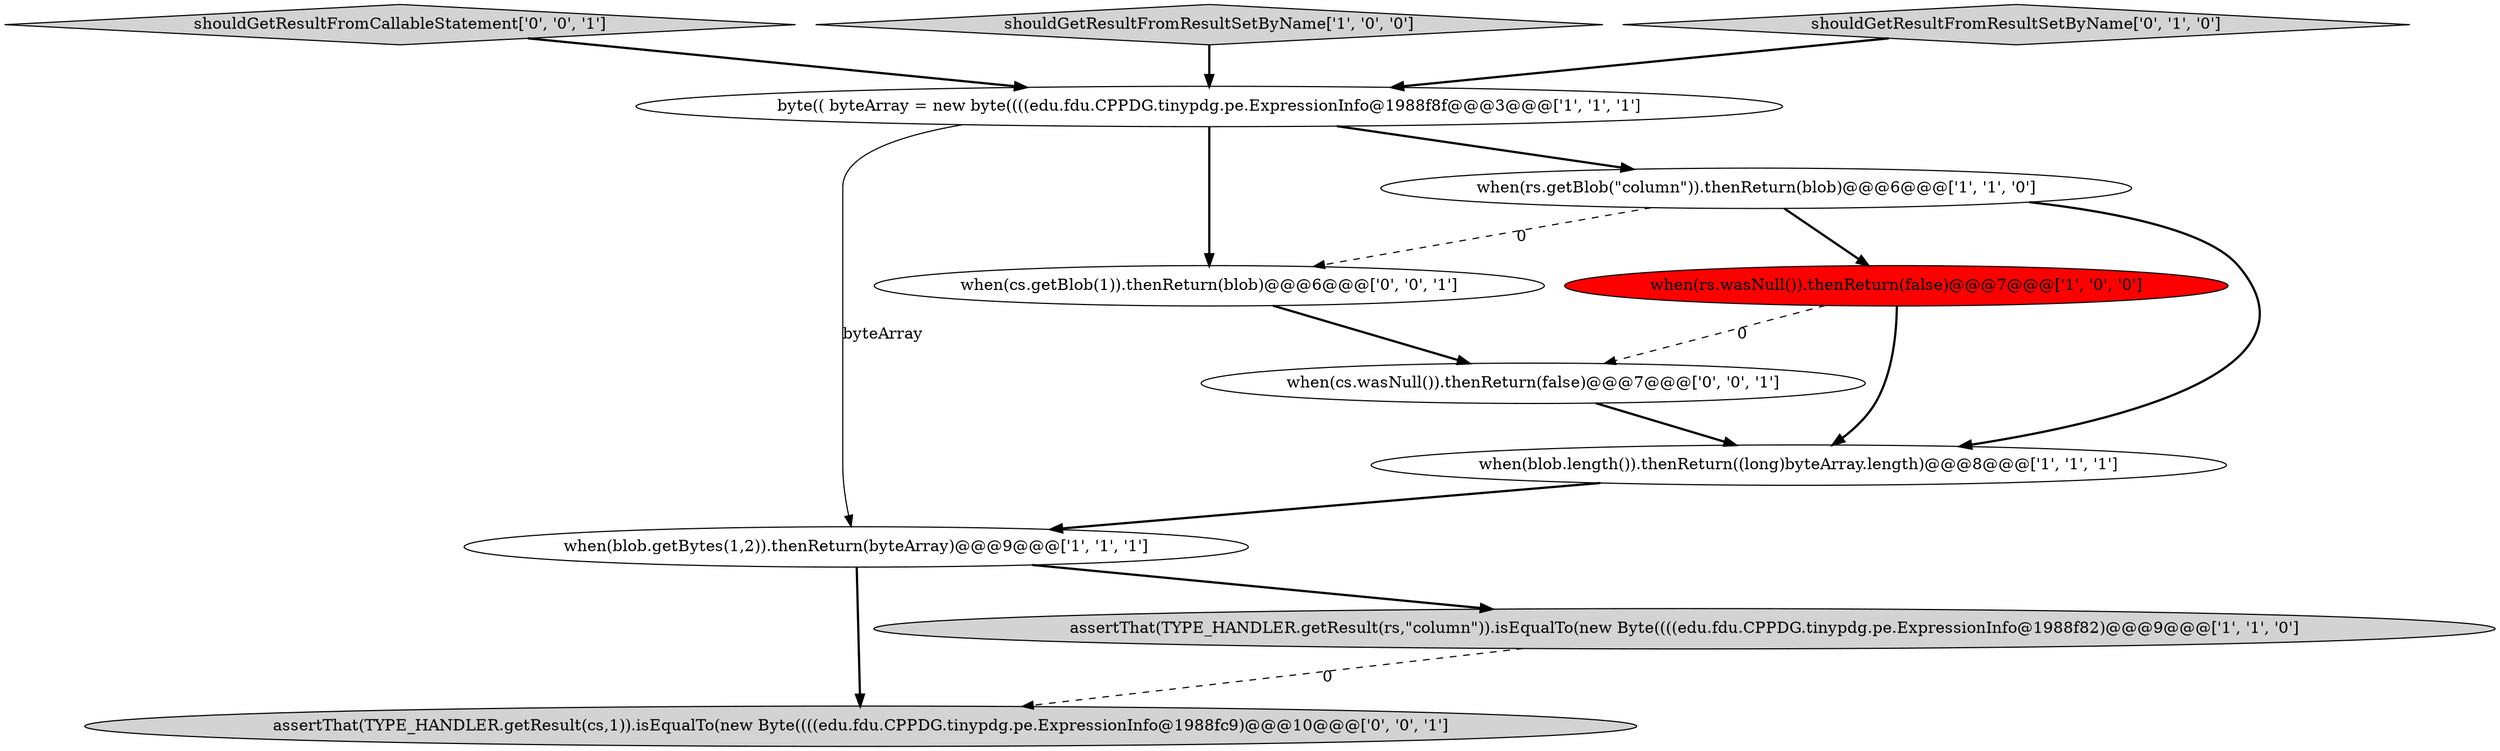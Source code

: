 digraph {
4 [style = filled, label = "when(blob.getBytes(1,2)).thenReturn(byteArray)@@@9@@@['1', '1', '1']", fillcolor = white, shape = ellipse image = "AAA0AAABBB1BBB"];
9 [style = filled, label = "shouldGetResultFromCallableStatement['0', '0', '1']", fillcolor = lightgray, shape = diamond image = "AAA0AAABBB3BBB"];
0 [style = filled, label = "shouldGetResultFromResultSetByName['1', '0', '0']", fillcolor = lightgray, shape = diamond image = "AAA0AAABBB1BBB"];
11 [style = filled, label = "when(cs.wasNull()).thenReturn(false)@@@7@@@['0', '0', '1']", fillcolor = white, shape = ellipse image = "AAA0AAABBB3BBB"];
7 [style = filled, label = "shouldGetResultFromResultSetByName['0', '1', '0']", fillcolor = lightgray, shape = diamond image = "AAA0AAABBB2BBB"];
10 [style = filled, label = "assertThat(TYPE_HANDLER.getResult(cs,1)).isEqualTo(new Byte((((edu.fdu.CPPDG.tinypdg.pe.ExpressionInfo@1988fc9)@@@10@@@['0', '0', '1']", fillcolor = lightgray, shape = ellipse image = "AAA0AAABBB3BBB"];
8 [style = filled, label = "when(cs.getBlob(1)).thenReturn(blob)@@@6@@@['0', '0', '1']", fillcolor = white, shape = ellipse image = "AAA0AAABBB3BBB"];
2 [style = filled, label = "byte(( byteArray = new byte((((edu.fdu.CPPDG.tinypdg.pe.ExpressionInfo@1988f8f@@@3@@@['1', '1', '1']", fillcolor = white, shape = ellipse image = "AAA0AAABBB1BBB"];
3 [style = filled, label = "when(rs.getBlob(\"column\")).thenReturn(blob)@@@6@@@['1', '1', '0']", fillcolor = white, shape = ellipse image = "AAA0AAABBB1BBB"];
5 [style = filled, label = "when(blob.length()).thenReturn((long)byteArray.length)@@@8@@@['1', '1', '1']", fillcolor = white, shape = ellipse image = "AAA0AAABBB1BBB"];
1 [style = filled, label = "when(rs.wasNull()).thenReturn(false)@@@7@@@['1', '0', '0']", fillcolor = red, shape = ellipse image = "AAA1AAABBB1BBB"];
6 [style = filled, label = "assertThat(TYPE_HANDLER.getResult(rs,\"column\")).isEqualTo(new Byte((((edu.fdu.CPPDG.tinypdg.pe.ExpressionInfo@1988f82)@@@9@@@['1', '1', '0']", fillcolor = lightgray, shape = ellipse image = "AAA0AAABBB1BBB"];
1->5 [style = bold, label=""];
4->10 [style = bold, label=""];
3->8 [style = dashed, label="0"];
11->5 [style = bold, label=""];
6->10 [style = dashed, label="0"];
3->5 [style = bold, label=""];
2->4 [style = solid, label="byteArray"];
3->1 [style = bold, label=""];
8->11 [style = bold, label=""];
4->6 [style = bold, label=""];
7->2 [style = bold, label=""];
9->2 [style = bold, label=""];
1->11 [style = dashed, label="0"];
5->4 [style = bold, label=""];
2->3 [style = bold, label=""];
2->8 [style = bold, label=""];
0->2 [style = bold, label=""];
}
